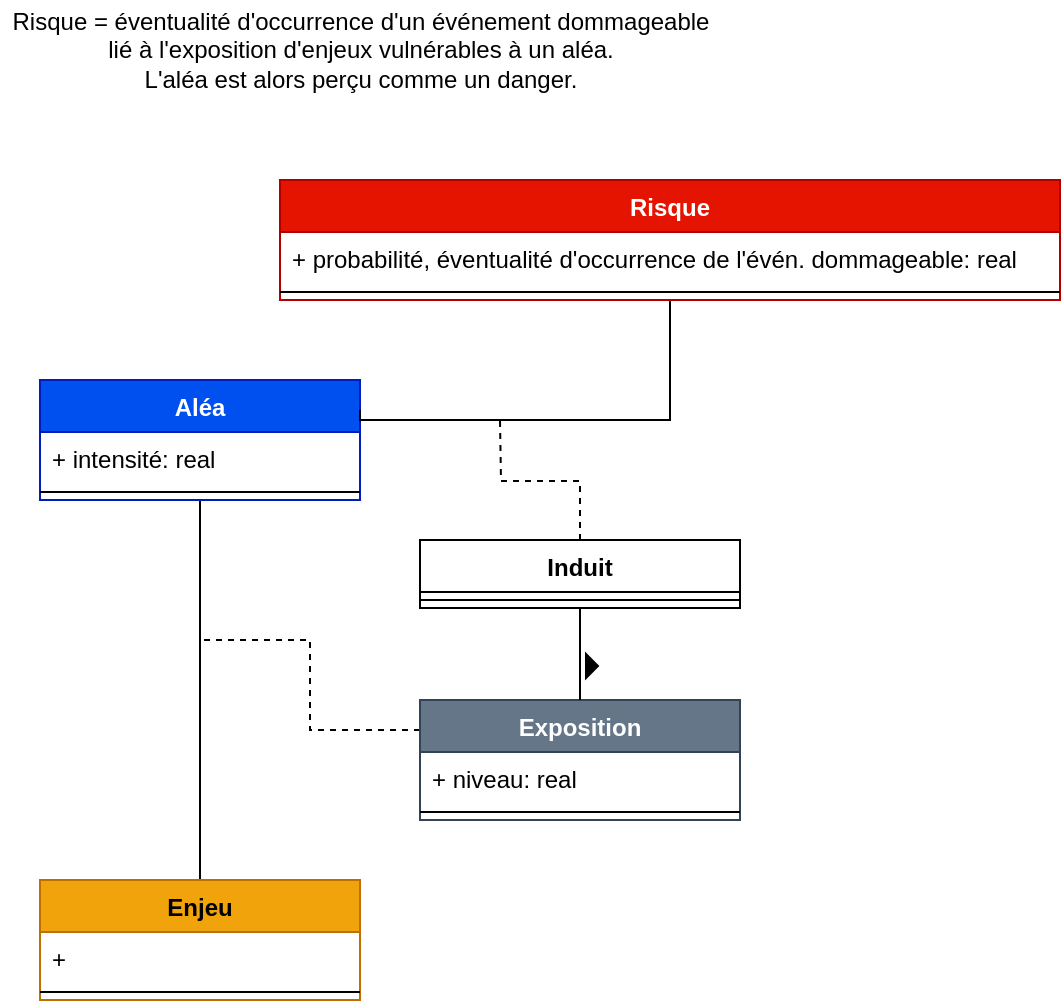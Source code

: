 <mxfile version="24.0.7" type="github">
  <diagram id="G8zqk6VQ2zBWMdKnbWK5" name="Page-1">
    <mxGraphModel dx="1367" dy="767" grid="1" gridSize="10" guides="1" tooltips="1" connect="1" arrows="1" fold="1" page="1" pageScale="1" pageWidth="827" pageHeight="1169" math="0" shadow="0">
      <root>
        <mxCell id="0" />
        <mxCell id="1" parent="0" />
        <mxCell id="nRRFeK8X-xLJ_-AEjHWQ-2" style="edgeStyle=elbowEdgeStyle;rounded=0;orthogonalLoop=1;jettySize=auto;html=1;exitX=0;exitY=0.25;exitDx=0;exitDy=0;dashed=1;endArrow=none;endFill=0;" edge="1" parent="1" source="VtFoWukt5FTa5U3CbqhS-1">
          <mxGeometry relative="1" as="geometry">
            <mxPoint x="150" y="400" as="targetPoint" />
          </mxGeometry>
        </mxCell>
        <mxCell id="VtFoWukt5FTa5U3CbqhS-1" value="Exposition" style="swimlane;fontStyle=1;align=center;verticalAlign=top;childLayout=stackLayout;horizontal=1;startSize=26;horizontalStack=0;resizeParent=1;resizeParentMax=0;resizeLast=0;collapsible=1;marginBottom=0;fillColor=#647687;fontColor=#ffffff;strokeColor=#314354;" parent="1" vertex="1">
          <mxGeometry x="260" y="430" width="160" height="60" as="geometry">
            <mxRectangle x="600" y="310" width="90" height="26" as="alternateBounds" />
          </mxGeometry>
        </mxCell>
        <mxCell id="VtFoWukt5FTa5U3CbqhS-2" value="+ niveau: real" style="text;strokeColor=none;fillColor=none;align=left;verticalAlign=top;spacingLeft=4;spacingRight=4;overflow=hidden;rotatable=0;points=[[0,0.5],[1,0.5]];portConstraint=eastwest;" parent="VtFoWukt5FTa5U3CbqhS-1" vertex="1">
          <mxGeometry y="26" width="160" height="26" as="geometry" />
        </mxCell>
        <mxCell id="VtFoWukt5FTa5U3CbqhS-3" value="" style="line;strokeWidth=1;fillColor=none;align=left;verticalAlign=middle;spacingTop=-1;spacingLeft=3;spacingRight=3;rotatable=0;labelPosition=right;points=[];portConstraint=eastwest;" parent="VtFoWukt5FTa5U3CbqhS-1" vertex="1">
          <mxGeometry y="52" width="160" height="8" as="geometry" />
        </mxCell>
        <mxCell id="nRRFeK8X-xLJ_-AEjHWQ-1" style="edgeStyle=orthogonalEdgeStyle;rounded=0;orthogonalLoop=1;jettySize=auto;html=1;exitX=0.5;exitY=1;exitDx=0;exitDy=0;entryX=0.5;entryY=0;entryDx=0;entryDy=0;endArrow=none;endFill=0;" edge="1" parent="1" source="VtFoWukt5FTa5U3CbqhS-7" target="HT4mH39PljCEqkFVLsXy-1">
          <mxGeometry relative="1" as="geometry" />
        </mxCell>
        <mxCell id="VtFoWukt5FTa5U3CbqhS-7" value="Aléa" style="swimlane;fontStyle=1;align=center;verticalAlign=top;childLayout=stackLayout;horizontal=1;startSize=26;horizontalStack=0;resizeParent=1;resizeParentMax=0;resizeLast=0;collapsible=1;marginBottom=0;fillColor=#0050ef;fontColor=#ffffff;strokeColor=#001DBC;" parent="1" vertex="1">
          <mxGeometry x="70" y="270" width="160" height="60" as="geometry" />
        </mxCell>
        <mxCell id="VtFoWukt5FTa5U3CbqhS-8" value="+ intensité: real" style="text;strokeColor=none;fillColor=none;align=left;verticalAlign=top;spacingLeft=4;spacingRight=4;overflow=hidden;rotatable=0;points=[[0,0.5],[1,0.5]];portConstraint=eastwest;" parent="VtFoWukt5FTa5U3CbqhS-7" vertex="1">
          <mxGeometry y="26" width="160" height="26" as="geometry" />
        </mxCell>
        <mxCell id="VtFoWukt5FTa5U3CbqhS-9" value="" style="line;strokeWidth=1;fillColor=none;align=left;verticalAlign=middle;spacingTop=-1;spacingLeft=3;spacingRight=3;rotatable=0;labelPosition=right;points=[];portConstraint=eastwest;" parent="VtFoWukt5FTa5U3CbqhS-7" vertex="1">
          <mxGeometry y="52" width="160" height="8" as="geometry" />
        </mxCell>
        <mxCell id="VtFoWukt5FTa5U3CbqhS-11" style="edgeStyle=orthogonalEdgeStyle;rounded=0;orthogonalLoop=1;jettySize=auto;html=1;exitX=0.5;exitY=0;exitDx=0;exitDy=0;endArrow=none;endFill=0;dashed=1;" parent="1" source="VtFoWukt5FTa5U3CbqhS-16" edge="1">
          <mxGeometry relative="1" as="geometry">
            <mxPoint x="300" y="290" as="targetPoint" />
            <mxPoint x="390" y="360" as="sourcePoint" />
          </mxGeometry>
        </mxCell>
        <mxCell id="VtFoWukt5FTa5U3CbqhS-14" value="" style="endArrow=none;html=1;rounded=0;align=center;verticalAlign=bottom;labelBackgroundColor=none;exitX=1;exitY=0.25;exitDx=0;exitDy=0;edgeStyle=elbowEdgeStyle;entryX=0.5;entryY=1;entryDx=0;entryDy=0;elbow=vertical;" parent="1" source="VtFoWukt5FTa5U3CbqhS-7" target="sm__ZXjSmFJlFlpydmfL-5" edge="1">
          <mxGeometry relative="1" as="geometry">
            <mxPoint x="280" y="330" as="sourcePoint" />
            <Array as="points">
              <mxPoint x="320" y="290" />
            </Array>
            <mxPoint x="370" y="230" as="targetPoint" />
          </mxGeometry>
        </mxCell>
        <mxCell id="VtFoWukt5FTa5U3CbqhS-16" value="Induit" style="swimlane;fontStyle=1;align=center;verticalAlign=top;childLayout=stackLayout;horizontal=1;startSize=26;horizontalStack=0;resizeParent=1;resizeParentMax=0;resizeLast=0;collapsible=1;marginBottom=0;" parent="1" vertex="1">
          <mxGeometry x="260" y="350" width="160" height="34" as="geometry">
            <mxRectangle x="600" y="310" width="90" height="26" as="alternateBounds" />
          </mxGeometry>
        </mxCell>
        <mxCell id="VtFoWukt5FTa5U3CbqhS-18" value="" style="line;strokeWidth=1;fillColor=none;align=left;verticalAlign=middle;spacingTop=-1;spacingLeft=3;spacingRight=3;rotatable=0;labelPosition=right;points=[];portConstraint=eastwest;" parent="VtFoWukt5FTa5U3CbqhS-16" vertex="1">
          <mxGeometry y="26" width="160" height="8" as="geometry" />
        </mxCell>
        <mxCell id="VtFoWukt5FTa5U3CbqhS-23" value="" style="triangle;aspect=fixed;fillColor=#000000;" parent="1" vertex="1">
          <mxGeometry x="343" y="407" width="6" height="12" as="geometry" />
        </mxCell>
        <mxCell id="VtFoWukt5FTa5U3CbqhS-24" value="" style="endArrow=none;html=1;rounded=0;align=center;verticalAlign=bottom;labelBackgroundColor=none;elbow=vertical;entryX=0.5;entryY=0;entryDx=0;entryDy=0;exitX=0.5;exitY=1;exitDx=0;exitDy=0;" parent="1" source="VtFoWukt5FTa5U3CbqhS-16" target="VtFoWukt5FTa5U3CbqhS-1" edge="1">
          <mxGeometry relative="1" as="geometry">
            <mxPoint x="260" y="412" as="sourcePoint" />
            <mxPoint x="400" y="412" as="targetPoint" />
          </mxGeometry>
        </mxCell>
        <mxCell id="sm__ZXjSmFJlFlpydmfL-4" value="Risque&amp;nbsp;= éventualité d&#39;occurrence d&#39;un événement dommageable&lt;br&gt;lié à l&#39;exposition d&#39;enjeux vulnérables à un aléa.&lt;br&gt;L&#39;aléa est alors perçu comme un danger." style="text;resizable=1;autosize=1;align=center;verticalAlign=middle;points=[];fillColor=none;strokeColor=none;rounded=0;html=1;labelPosition=center;verticalLabelPosition=middle;horizontal=1;labelBackgroundColor=none;labelBorderColor=none;resizeWidth=0;" parent="1" vertex="1">
          <mxGeometry x="50" y="80" width="360" height="50" as="geometry" />
        </mxCell>
        <mxCell id="sm__ZXjSmFJlFlpydmfL-5" value="Risque" style="swimlane;fontStyle=1;align=center;verticalAlign=top;childLayout=stackLayout;horizontal=1;startSize=26;horizontalStack=0;resizeParent=1;resizeParentMax=0;resizeLast=0;collapsible=1;marginBottom=0;fillColor=#e51400;fontColor=#ffffff;strokeColor=#B20000;" parent="1" vertex="1">
          <mxGeometry x="190" y="170" width="390" height="60" as="geometry" />
        </mxCell>
        <mxCell id="sm__ZXjSmFJlFlpydmfL-6" value="+ probabilité, éventualité d&#39;occurrence de l&#39;évén. dommageable: real" style="text;strokeColor=none;fillColor=none;align=left;verticalAlign=top;spacingLeft=4;spacingRight=4;overflow=hidden;rotatable=0;points=[[0,0.5],[1,0.5]];portConstraint=eastwest;" parent="sm__ZXjSmFJlFlpydmfL-5" vertex="1">
          <mxGeometry y="26" width="390" height="26" as="geometry" />
        </mxCell>
        <mxCell id="sm__ZXjSmFJlFlpydmfL-7" value="" style="line;strokeWidth=1;fillColor=none;align=left;verticalAlign=middle;spacingTop=-1;spacingLeft=3;spacingRight=3;rotatable=0;labelPosition=right;points=[];portConstraint=eastwest;" parent="sm__ZXjSmFJlFlpydmfL-5" vertex="1">
          <mxGeometry y="52" width="390" height="8" as="geometry" />
        </mxCell>
        <mxCell id="HT4mH39PljCEqkFVLsXy-1" value="Enjeu" style="swimlane;fontStyle=1;align=center;verticalAlign=top;childLayout=stackLayout;horizontal=1;startSize=26;horizontalStack=0;resizeParent=1;resizeParentMax=0;resizeLast=0;collapsible=1;marginBottom=0;fillColor=#f0a30a;fontColor=#000000;strokeColor=#BD7000;" parent="1" vertex="1">
          <mxGeometry x="70" y="520" width="160" height="60" as="geometry" />
        </mxCell>
        <mxCell id="HT4mH39PljCEqkFVLsXy-2" value="+ " style="text;strokeColor=none;fillColor=none;align=left;verticalAlign=top;spacingLeft=4;spacingRight=4;overflow=hidden;rotatable=0;points=[[0,0.5],[1,0.5]];portConstraint=eastwest;" parent="HT4mH39PljCEqkFVLsXy-1" vertex="1">
          <mxGeometry y="26" width="160" height="26" as="geometry" />
        </mxCell>
        <mxCell id="HT4mH39PljCEqkFVLsXy-3" value="" style="line;strokeWidth=1;fillColor=none;align=left;verticalAlign=middle;spacingTop=-1;spacingLeft=3;spacingRight=3;rotatable=0;labelPosition=right;points=[];portConstraint=eastwest;" parent="HT4mH39PljCEqkFVLsXy-1" vertex="1">
          <mxGeometry y="52" width="160" height="8" as="geometry" />
        </mxCell>
      </root>
    </mxGraphModel>
  </diagram>
</mxfile>
